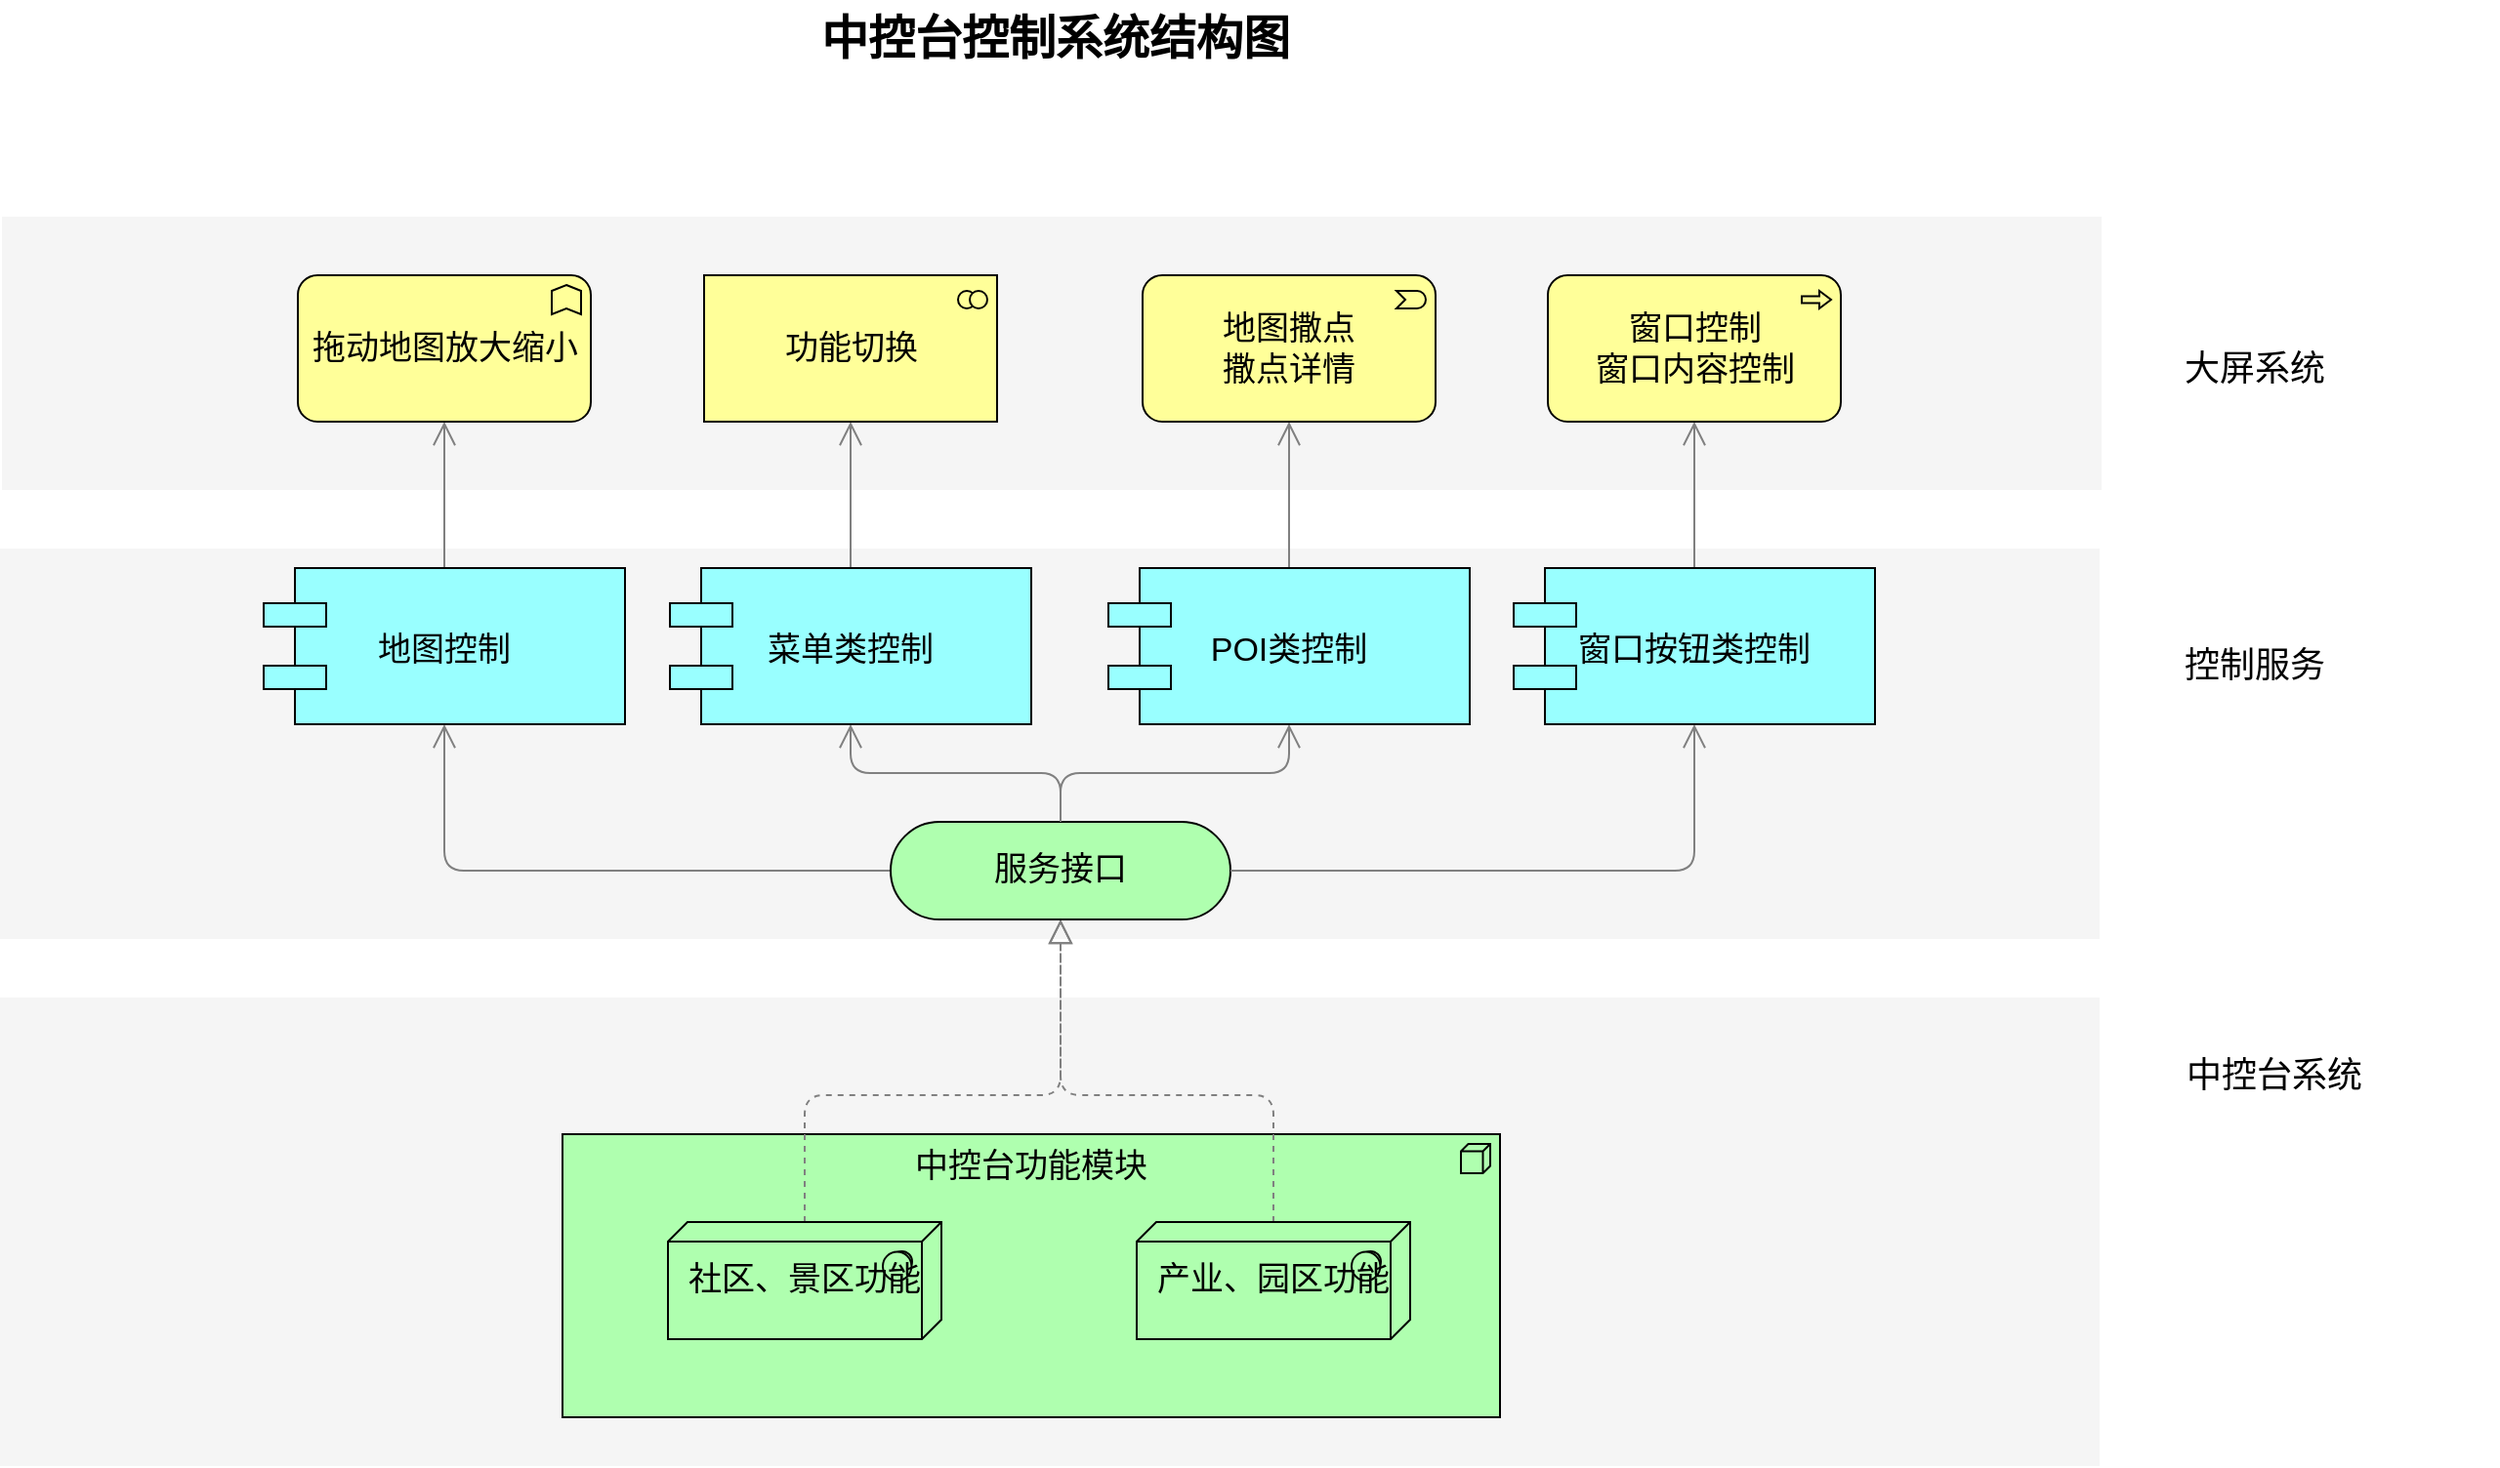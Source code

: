<mxfile version="10.7.7" type="github"><diagram name="Page-1" id="44bbcf24-548e-d532-59d3-359de5b44cbb"><mxGraphModel dx="1575" dy="952" grid="1" gridSize="10" guides="1" tooltips="1" connect="1" arrows="1" fold="1" page="1" pageScale="1.5" pageWidth="1169" pageHeight="826" background="none" math="0" shadow="0"><root><mxCell id="0" style=";html=1;"/><mxCell id="1" style=";html=1;" parent="0"/><mxCell id="6eae4fabf1afb631-36" value="" style="whiteSpace=wrap;html=1;strokeColor=none;strokeWidth=1;fillColor=#f5f5f5;fontSize=14;" parent="1" vertex="1"><mxGeometry x="80" y="551" width="1075" height="240" as="geometry"/></mxCell><mxCell id="6eae4fabf1afb631-35" value="" style="whiteSpace=wrap;html=1;strokeColor=none;strokeWidth=1;fillColor=#f5f5f5;fontSize=14;" parent="1" vertex="1"><mxGeometry x="80" y="321" width="1075" height="200" as="geometry"/></mxCell><mxCell id="6eae4fabf1afb631-34" value="" style="whiteSpace=wrap;html=1;strokeColor=none;strokeWidth=1;fillColor=#f5f5f5;fontSize=14;" parent="1" vertex="1"><mxGeometry x="81" y="151" width="1075" height="140" as="geometry"/></mxCell><mxCell id="6eae4fabf1afb631-4" value="中控台功能模块" style="html=1;whiteSpace=wrap;fillColor=#AFFFAF;strokeColor=#000000;shape=mxgraph.archimate3.application;appType=node;archiType=square;fontSize=17;verticalAlign=top;" parent="1" vertex="1"><mxGeometry x="368" y="621" width="480" height="145" as="geometry"/></mxCell><mxCell id="6eae4fabf1afb631-13" style="edgeStyle=orthogonalEdgeStyle;rounded=1;elbow=vertical;html=1;startSize=10;endArrow=block;endFill=0;endSize=10;jettySize=auto;orthogonalLoop=1;strokeColor=#808080;fontSize=14;dashed=1;" parent="1" source="6eae4fabf1afb631-2" target="6eae4fabf1afb631-5" edge="1"><mxGeometry relative="1" as="geometry"><Array as="points"><mxPoint x="492" y="601"/><mxPoint x="623" y="601"/></Array></mxGeometry></mxCell><mxCell id="6eae4fabf1afb631-2" value="社区、景区功能" style="html=1;whiteSpace=wrap;fillColor=#AFFFAF;strokeColor=#000000;shape=mxgraph.archimate3.tech;techType=sysSw;fontSize=17;" parent="1" vertex="1"><mxGeometry x="422" y="666" width="140" height="60" as="geometry"/></mxCell><mxCell id="6eae4fabf1afb631-14" style="edgeStyle=orthogonalEdgeStyle;rounded=1;elbow=vertical;html=1;startSize=10;endArrow=block;endFill=0;endSize=10;jettySize=auto;orthogonalLoop=1;strokeColor=#808080;fontSize=14;dashed=1;entryX=0.5;entryY=1;entryDx=0;entryDy=0;entryPerimeter=0;" parent="1" source="6eae4fabf1afb631-3" edge="1" target="6eae4fabf1afb631-5"><mxGeometry relative="1" as="geometry"><mxPoint x="640" y="551.0" as="targetPoint"/><Array as="points"><mxPoint x="732" y="601"/><mxPoint x="623" y="601"/></Array></mxGeometry></mxCell><mxCell id="6eae4fabf1afb631-3" value="&lt;div style=&quot;font-size: 17px;&quot;&gt;产业、园区功能&lt;/div&gt;" style="html=1;whiteSpace=wrap;fillColor=#AFFFAF;strokeColor=#000000;shape=mxgraph.archimate3.tech;techType=sysSw;fontSize=17;" parent="1" vertex="1"><mxGeometry x="662" y="666" width="140" height="60" as="geometry"/></mxCell><mxCell id="6eae4fabf1afb631-19" style="edgeStyle=orthogonalEdgeStyle;rounded=1;elbow=vertical;html=1;startSize=10;endArrow=open;endFill=0;endSize=10;jettySize=auto;orthogonalLoop=1;strokeColor=#808080;fontSize=14;" parent="1" source="6eae4fabf1afb631-5" target="6eae4fabf1afb631-10" edge="1"><mxGeometry relative="1" as="geometry"/></mxCell><mxCell id="6eae4fabf1afb631-20" style="rounded=1;elbow=vertical;html=1;startSize=10;endArrow=open;endFill=0;endSize=10;jettySize=auto;orthogonalLoop=1;strokeColor=#808080;fontSize=14;entryX=0.5;entryY=1;exitX=0.265;exitY=0.007;exitPerimeter=0;edgeStyle=orthogonalEdgeStyle;entryDx=0;entryDy=0;" parent="1" source="6eae4fabf1afb631-5" target="6eae4fabf1afb631-8" edge="1"><mxGeometry relative="1" as="geometry"><Array as="points"><mxPoint x="582" y="486"/><mxPoint x="308" y="486"/></Array></mxGeometry></mxCell><mxCell id="6eae4fabf1afb631-5" value="服务接口" style="html=1;whiteSpace=wrap;fillColor=#AFFFAF;strokeColor=#000000;shape=mxgraph.archimate3.service;fontSize=17;" parent="1" vertex="1"><mxGeometry x="536" y="461" width="174" height="50" as="geometry"/></mxCell><mxCell id="6eae4fabf1afb631-15" style="rounded=1;elbow=vertical;html=1;startSize=10;endArrow=open;endFill=0;endSize=10;jettySize=auto;orthogonalLoop=1;strokeColor=#808080;fontSize=14;edgeStyle=orthogonalEdgeStyle;" parent="1" source="6eae4fabf1afb631-5" target="6eae4fabf1afb631-12" edge="1"><mxGeometry relative="1" as="geometry"><mxPoint x="715" y="521.0" as="sourcePoint"/></mxGeometry></mxCell><mxCell id="6eae4fabf1afb631-16" style="edgeStyle=orthogonalEdgeStyle;rounded=1;elbow=vertical;html=1;startSize=10;endArrow=open;endFill=0;endSize=10;jettySize=auto;orthogonalLoop=1;strokeColor=#808080;fontSize=14;entryX=0.5;entryY=1;" parent="1" source="6eae4fabf1afb631-5" target="6eae4fabf1afb631-11" edge="1"><mxGeometry relative="1" as="geometry"><mxPoint x="679.765" y="501.706" as="sourcePoint"/></mxGeometry></mxCell><mxCell id="6eae4fabf1afb631-25" style="edgeStyle=elbowEdgeStyle;rounded=1;elbow=vertical;html=1;startSize=10;endArrow=open;endFill=0;endSize=10;jettySize=auto;orthogonalLoop=1;strokeColor=#808080;fontSize=14;" parent="1" source="6eae4fabf1afb631-8" target="6eae4fabf1afb631-21" edge="1"><mxGeometry relative="1" as="geometry"/></mxCell><mxCell id="6eae4fabf1afb631-8" value="地图控制" style="shape=component;align=center;strokeColor=#000000;fillColor=#99ffff;gradientColor=none;fontSize=17;" parent="1" vertex="1"><mxGeometry x="215" y="331" width="185" height="80" as="geometry"/></mxCell><mxCell id="6eae4fabf1afb631-26" style="edgeStyle=elbowEdgeStyle;rounded=1;elbow=vertical;html=1;startSize=10;endArrow=open;endFill=0;endSize=10;jettySize=auto;orthogonalLoop=1;strokeColor=#808080;fontSize=14;" parent="1" source="6eae4fabf1afb631-10" target="6eae4fabf1afb631-22" edge="1"><mxGeometry relative="1" as="geometry"/></mxCell><mxCell id="6eae4fabf1afb631-10" value="菜单类控制" style="shape=component;align=center;strokeColor=#000000;fillColor=#99ffff;gradientColor=none;fontSize=17;" parent="1" vertex="1"><mxGeometry x="423" y="331" width="185" height="80" as="geometry"/></mxCell><mxCell id="6eae4fabf1afb631-27" style="edgeStyle=elbowEdgeStyle;rounded=1;elbow=vertical;html=1;startSize=10;endArrow=open;endFill=0;endSize=10;jettySize=auto;orthogonalLoop=1;strokeColor=#808080;fontSize=14;" parent="1" source="6eae4fabf1afb631-11" target="6eae4fabf1afb631-23" edge="1"><mxGeometry relative="1" as="geometry"/></mxCell><mxCell id="6eae4fabf1afb631-11" value="POI类控制" style="shape=component;align=center;strokeColor=#000000;fillColor=#99ffff;gradientColor=none;fontSize=17;" parent="1" vertex="1"><mxGeometry x="647.5" y="331" width="185" height="80" as="geometry"/></mxCell><mxCell id="6eae4fabf1afb631-28" style="edgeStyle=elbowEdgeStyle;rounded=1;elbow=vertical;html=1;startSize=10;endArrow=open;endFill=0;endSize=10;jettySize=auto;orthogonalLoop=1;strokeColor=#808080;fontSize=14;" parent="1" source="6eae4fabf1afb631-12" target="6eae4fabf1afb631-24" edge="1"><mxGeometry relative="1" as="geometry"/></mxCell><mxCell id="6eae4fabf1afb631-12" value="窗口按钮类控制" style="shape=component;align=center;strokeColor=#000000;fillColor=#99ffff;gradientColor=none;fontSize=17;" parent="1" vertex="1"><mxGeometry x="855" y="331" width="185" height="80" as="geometry"/></mxCell><mxCell id="6eae4fabf1afb631-21" value="拖动地图放大缩小" style="html=1;whiteSpace=wrap;fillColor=#ffff99;strokeColor=#000000;shape=mxgraph.archimate3.application;appType=func;archiType=rounded;fontSize=17;" parent="1" vertex="1"><mxGeometry x="232.5" y="181" width="150" height="75" as="geometry"/></mxCell><mxCell id="6eae4fabf1afb631-22" value="功能切换" style="html=1;whiteSpace=wrap;fillColor=#ffff99;strokeColor=#000000;shape=mxgraph.archimate3.application;appType=collab;archiType=square;fontSize=17;" parent="1" vertex="1"><mxGeometry x="440.5" y="181" width="150" height="75" as="geometry"/></mxCell><mxCell id="6eae4fabf1afb631-23" value="地图撒点&lt;br style=&quot;font-size: 17px;&quot;&gt;撒点详情&lt;br style=&quot;font-size: 17px;&quot;&gt;" style="html=1;whiteSpace=wrap;fillColor=#ffff99;strokeColor=#000000;shape=mxgraph.archimate3.application;appType=event;archiType=rounded;fontSize=17;" parent="1" vertex="1"><mxGeometry x="665" y="181" width="150" height="75" as="geometry"/></mxCell><mxCell id="6eae4fabf1afb631-24" value="窗口控制&lt;br style=&quot;font-size: 17px;&quot;&gt;窗口内容控制&lt;br style=&quot;font-size: 17px;&quot;&gt;" style="html=1;whiteSpace=wrap;fillColor=#ffff99;strokeColor=#000000;shape=mxgraph.archimate3.application;appType=proc;archiType=rounded;fontSize=17;" parent="1" vertex="1"><mxGeometry x="872.5" y="181" width="150" height="75" as="geometry"/></mxCell><mxCell id="6eae4fabf1afb631-29" value="中控台系统" style="text;html=1;strokeColor=none;fillColor=none;align=center;verticalAlign=middle;whiteSpace=wrap;fontSize=18;" parent="1" vertex="1"><mxGeometry x="1130" y="581" width="229" height="20" as="geometry"/></mxCell><mxCell id="6eae4fabf1afb631-30" value="控制服务" style="text;html=1;strokeColor=none;fillColor=none;align=center;verticalAlign=middle;whiteSpace=wrap;fontSize=18;" parent="1" vertex="1"><mxGeometry x="1119" y="371" width="231" height="20" as="geometry"/></mxCell><mxCell id="6eae4fabf1afb631-31" value="大屏系统" style="text;html=1;strokeColor=none;fillColor=none;align=center;verticalAlign=middle;whiteSpace=wrap;fontSize=18;" parent="1" vertex="1"><mxGeometry x="1120" y="219" width="229" height="20" as="geometry"/></mxCell><mxCell id="6eae4fabf1afb631-37" value="中控台控制系统结构图" style="text;strokeColor=none;fillColor=none;html=1;fontSize=24;fontStyle=1;verticalAlign=middle;align=center;" parent="1" vertex="1"><mxGeometry x="80" y="40" width="1080" height="40" as="geometry"/></mxCell></root></mxGraphModel></diagram></mxfile>